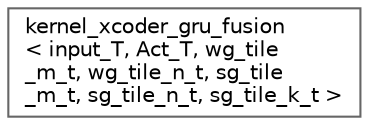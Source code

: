 digraph "Graphical Class Hierarchy"
{
 // LATEX_PDF_SIZE
  bgcolor="transparent";
  edge [fontname=Helvetica,fontsize=10,labelfontname=Helvetica,labelfontsize=10];
  node [fontname=Helvetica,fontsize=10,shape=box,height=0.2,width=0.4];
  rankdir="LR";
  Node0 [id="Node000000",label="kernel_xcoder_gru_fusion\l\< input_T, Act_T, wg_tile\l_m_t, wg_tile_n_t, sg_tile\l_m_t, sg_tile_n_t, sg_tile_k_t \>",height=0.2,width=0.4,color="grey40", fillcolor="white", style="filled",URL="$structkernel__xcoder__gru__fusion.html",tooltip=" "];
}

